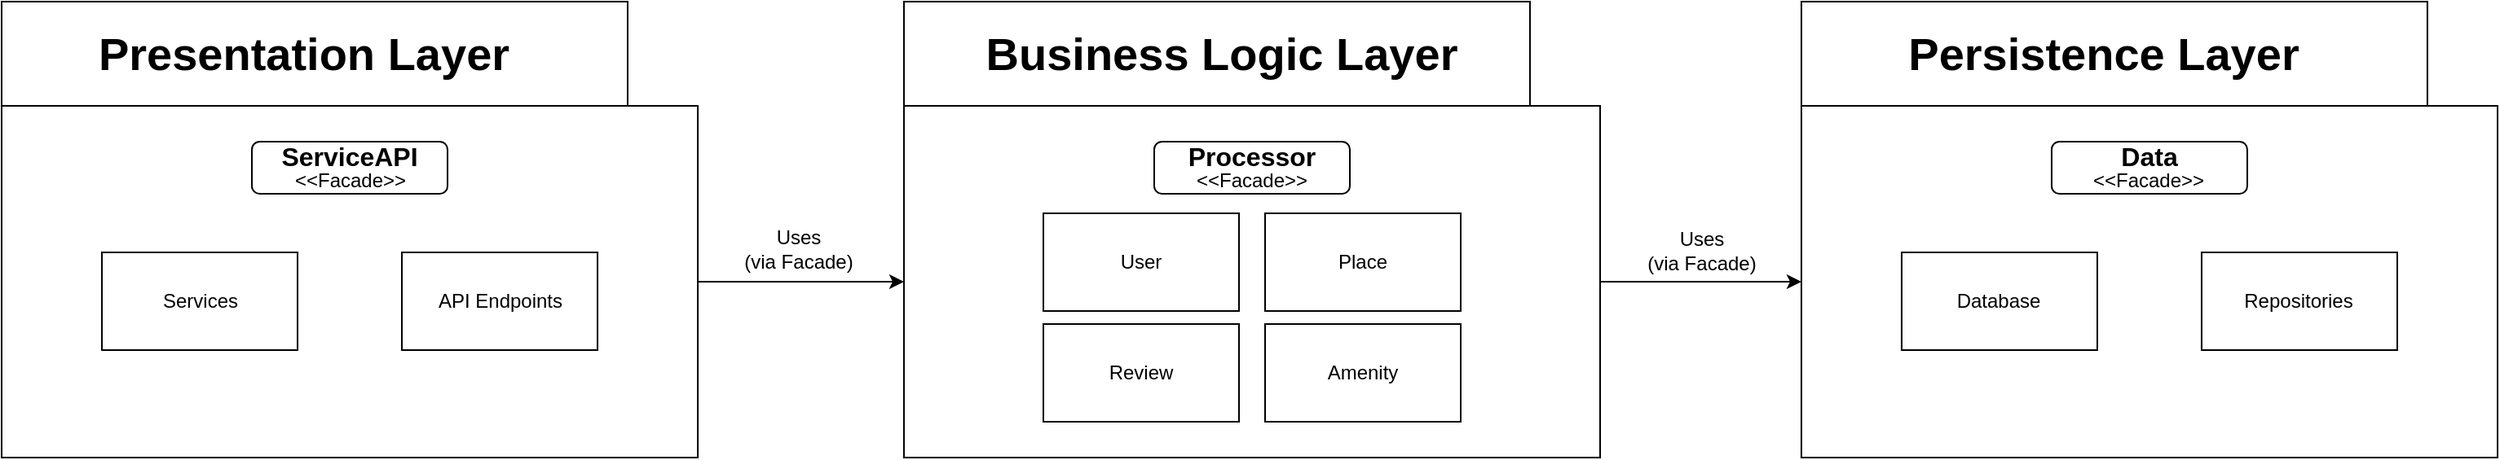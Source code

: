 <mxfile version="28.0.9">
  <diagram name="Page-1" id="3YCg2oQ55NMP7Q8Rrns5">
    <mxGraphModel dx="1577" dy="1083" grid="1" gridSize="16" guides="1" tooltips="1" connect="1" arrows="1" fold="1" page="1" pageScale="1" pageWidth="1920" pageHeight="1200" background="#ffffff" math="0" shadow="0">
      <root>
        <mxCell id="0" />
        <mxCell id="1" parent="0" />
        <mxCell id="FItSna634PTeN5EJkdg9-2" value="" style="shape=folder;fontStyle=1;spacingTop=10;tabWidth=384;tabHeight=64;tabPosition=left;html=1;whiteSpace=wrap;container=0;" parent="1" vertex="1">
          <mxGeometry x="193" y="416" width="427.034" height="280.0" as="geometry" />
        </mxCell>
        <mxCell id="FItSna634PTeN5EJkdg9-3" value="Presentation Layer" style="text;strokeColor=none;align=center;fillColor=none;html=1;verticalAlign=middle;whiteSpace=wrap;rounded=0;fontStyle=1;fontSize=28;container=0;" parent="1" vertex="1">
          <mxGeometry x="242.0" y="440.998" width="272.828" height="14.583" as="geometry" />
        </mxCell>
        <mxCell id="FItSna634PTeN5EJkdg9-4" value="" style="shape=folder;fontStyle=1;spacingTop=10;tabWidth=384;tabHeight=64;tabPosition=left;html=1;whiteSpace=wrap;container=0;" parent="1" vertex="1">
          <mxGeometry x="746.483" y="416" width="427.034" height="280.0" as="geometry" />
        </mxCell>
        <mxCell id="FItSna634PTeN5EJkdg9-5" value="Business Logic Layer" style="text;strokeColor=none;align=center;fillColor=none;html=1;verticalAlign=middle;whiteSpace=wrap;rounded=0;fontStyle=1;fontSize=28;container=0;" parent="1" vertex="1">
          <mxGeometry x="795.48" y="441" width="292.52" height="14.58" as="geometry" />
        </mxCell>
        <mxCell id="FItSna634PTeN5EJkdg9-6" value="" style="shape=folder;fontStyle=1;spacingTop=10;tabWidth=384;tabHeight=64;tabPosition=left;html=1;whiteSpace=wrap;container=0;" parent="1" vertex="1">
          <mxGeometry x="1296.966" y="416" width="427.034" height="280.0" as="geometry" />
        </mxCell>
        <mxCell id="FItSna634PTeN5EJkdg9-7" value="Persistence Layer" style="text;strokeColor=none;align=center;fillColor=none;html=1;verticalAlign=middle;whiteSpace=wrap;rounded=0;fontStyle=1;fontSize=28;container=0;" parent="1" vertex="1">
          <mxGeometry x="1345.965" y="440.998" width="272.828" height="14.583" as="geometry" />
        </mxCell>
        <mxCell id="gmTo6dMUW-eKJxSErPzL-4" value="" style="rounded=1;whiteSpace=wrap;html=1;" vertex="1" parent="1">
          <mxGeometry x="346.52" y="502" width="120" height="32" as="geometry" />
        </mxCell>
        <mxCell id="FItSna634PTeN5EJkdg9-9" value="&lt;font style=&quot;color: light-dark(rgb(0, 0, 0), rgb(79, 174, 222));&quot;&gt;ServiceAPI&lt;/font&gt;" style="text;strokeColor=none;align=center;fillColor=none;html=1;verticalAlign=middle;whiteSpace=wrap;rounded=0;fontSize=16;fontStyle=1" parent="1" vertex="1">
          <mxGeometry x="362.78" y="496" width="87.48" height="30" as="geometry" />
        </mxCell>
        <mxCell id="gmTo6dMUW-eKJxSErPzL-5" value="" style="rounded=1;whiteSpace=wrap;html=1;" vertex="1" parent="1">
          <mxGeometry x="900" y="502" width="120" height="32" as="geometry" />
        </mxCell>
        <mxCell id="FItSna634PTeN5EJkdg9-11" value="&lt;font&gt;Processor&lt;/font&gt;" style="text;strokeColor=none;align=center;fillColor=none;html=1;verticalAlign=middle;whiteSpace=wrap;rounded=0;fontSize=16;fontStyle=1;fontColor=light-dark(#000000,#4FAEDE);" parent="1" vertex="1">
          <mxGeometry x="890" y="496" width="140" height="30" as="geometry" />
        </mxCell>
        <mxCell id="gmTo6dMUW-eKJxSErPzL-6" value="" style="rounded=1;whiteSpace=wrap;html=1;" vertex="1" parent="1">
          <mxGeometry x="1450.48" y="502" width="120" height="32" as="geometry" />
        </mxCell>
        <mxCell id="FItSna634PTeN5EJkdg9-12" value="&lt;font style=&quot;color: light-dark(rgb(0, 0, 0), rgb(79, 174, 222));&quot;&gt;Data&lt;/font&gt;" style="text;strokeColor=none;align=center;fillColor=none;html=1;verticalAlign=middle;whiteSpace=wrap;rounded=0;fontSize=16;fontStyle=1" parent="1" vertex="1">
          <mxGeometry x="1459.85" y="496" width="101.26" height="30" as="geometry" />
        </mxCell>
        <mxCell id="FItSna634PTeN5EJkdg9-13" value="" style="endArrow=classic;html=1;rounded=0;exitX=0;exitY=0;exitDx=427.034;exitDy=172.0;exitPerimeter=0;entryX=0;entryY=0;entryDx=0;entryDy=172.0;entryPerimeter=0;" parent="1" source="FItSna634PTeN5EJkdg9-2" target="FItSna634PTeN5EJkdg9-4" edge="1">
          <mxGeometry width="50" height="50" relative="1" as="geometry">
            <mxPoint x="944" y="626" as="sourcePoint" />
            <mxPoint x="994" y="576" as="targetPoint" />
            <Array as="points" />
          </mxGeometry>
        </mxCell>
        <mxCell id="FItSna634PTeN5EJkdg9-14" value="Uses&lt;div&gt;(via Facade)&lt;/div&gt;" style="text;strokeColor=none;align=center;fillColor=none;html=1;verticalAlign=middle;whiteSpace=wrap;rounded=0;fontColor=light-dark(#000000,#FF3399);" parent="1" vertex="1">
          <mxGeometry x="642" y="553" width="80" height="30" as="geometry" />
        </mxCell>
        <mxCell id="FItSna634PTeN5EJkdg9-15" value="" style="endArrow=classic;html=1;rounded=0;exitX=0;exitY=0;exitDx=427.034;exitDy=172.0;exitPerimeter=0;entryX=0;entryY=0;entryDx=0;entryDy=172.0;entryPerimeter=0;" parent="1" source="FItSna634PTeN5EJkdg9-4" target="FItSna634PTeN5EJkdg9-6" edge="1">
          <mxGeometry width="50" height="50" relative="1" as="geometry">
            <mxPoint x="1173.52" y="599" as="sourcePoint" />
            <mxPoint x="1299.52" y="599" as="targetPoint" />
            <Array as="points" />
          </mxGeometry>
        </mxCell>
        <mxCell id="FItSna634PTeN5EJkdg9-16" value="Uses&lt;div&gt;(via Facade)&lt;/div&gt;" style="text;strokeColor=none;align=center;fillColor=none;html=1;verticalAlign=middle;whiteSpace=wrap;rounded=0;fontColor=light-dark(#000000,#FF3399);" parent="1" vertex="1">
          <mxGeometry x="1195.52" y="554" width="80" height="30" as="geometry" />
        </mxCell>
        <mxCell id="gmTo6dMUW-eKJxSErPzL-1" value="&lt;div&gt;&amp;lt;&amp;lt;Facade&amp;gt;&amp;gt;&lt;/div&gt;" style="text;strokeColor=none;align=center;fillColor=none;html=1;verticalAlign=middle;whiteSpace=wrap;rounded=0;fontColor=light-dark(#000000,#FF3399);" vertex="1" parent="1">
          <mxGeometry x="374.52" y="518" width="64" height="16" as="geometry" />
        </mxCell>
        <mxCell id="gmTo6dMUW-eKJxSErPzL-2" value="&amp;lt;&amp;lt;Facade&amp;gt;&amp;gt;" style="text;strokeColor=none;align=center;fillColor=none;html=1;verticalAlign=middle;whiteSpace=wrap;rounded=0;fontColor=light-dark(#000000,#FF3399);" vertex="1" parent="1">
          <mxGeometry x="928" y="518" width="64" height="16" as="geometry" />
        </mxCell>
        <mxCell id="gmTo6dMUW-eKJxSErPzL-3" value="&amp;lt;&amp;lt;Facade&amp;gt;&amp;gt;" style="text;strokeColor=none;align=center;fillColor=none;html=1;verticalAlign=middle;whiteSpace=wrap;rounded=0;fontColor=light-dark(#000000,#FF3399);" vertex="1" parent="1">
          <mxGeometry x="1478.48" y="518" width="64" height="16" as="geometry" />
        </mxCell>
        <mxCell id="gmTo6dMUW-eKJxSErPzL-7" value="Services" style="rounded=0;whiteSpace=wrap;html=1;" vertex="1" parent="1">
          <mxGeometry x="254.52" y="570" width="120" height="60" as="geometry" />
        </mxCell>
        <mxCell id="gmTo6dMUW-eKJxSErPzL-9" value="API Endpoints" style="rounded=0;whiteSpace=wrap;html=1;" vertex="1" parent="1">
          <mxGeometry x="438.52" y="570" width="120" height="60" as="geometry" />
        </mxCell>
        <mxCell id="gmTo6dMUW-eKJxSErPzL-10" value="User" style="rounded=0;whiteSpace=wrap;html=1;" vertex="1" parent="1">
          <mxGeometry x="832" y="546" width="120" height="60" as="geometry" />
        </mxCell>
        <mxCell id="gmTo6dMUW-eKJxSErPzL-11" value="Place" style="rounded=0;whiteSpace=wrap;html=1;" vertex="1" parent="1">
          <mxGeometry x="968" y="546" width="120" height="60" as="geometry" />
        </mxCell>
        <mxCell id="gmTo6dMUW-eKJxSErPzL-12" value="Review" style="rounded=0;whiteSpace=wrap;html=1;" vertex="1" parent="1">
          <mxGeometry x="832" y="614" width="120" height="60" as="geometry" />
        </mxCell>
        <mxCell id="gmTo6dMUW-eKJxSErPzL-13" value="Amenity" style="rounded=0;whiteSpace=wrap;html=1;" vertex="1" parent="1">
          <mxGeometry x="968" y="614" width="120" height="60" as="geometry" />
        </mxCell>
        <mxCell id="gmTo6dMUW-eKJxSErPzL-14" value="Database" style="rounded=0;whiteSpace=wrap;html=1;" vertex="1" parent="1">
          <mxGeometry x="1358.48" y="570" width="120" height="60" as="geometry" />
        </mxCell>
        <mxCell id="gmTo6dMUW-eKJxSErPzL-15" value="Repositories" style="rounded=0;whiteSpace=wrap;html=1;" vertex="1" parent="1">
          <mxGeometry x="1542.48" y="570" width="120" height="60" as="geometry" />
        </mxCell>
      </root>
    </mxGraphModel>
  </diagram>
</mxfile>
